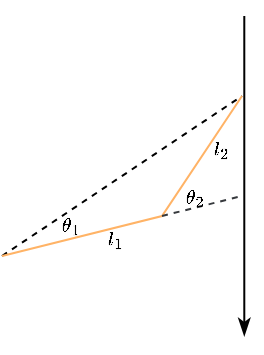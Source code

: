 <mxfile version="26.0.5">
  <diagram name="Page-1" id="A0fyHJ-GrXDfwnFxF8Re">
    <mxGraphModel dx="546" dy="651" grid="1" gridSize="10" guides="1" tooltips="1" connect="1" arrows="1" fold="1" page="1" pageScale="1" pageWidth="827" pageHeight="1169" math="1" shadow="0">
      <root>
        <mxCell id="0" />
        <mxCell id="1" parent="0" />
        <mxCell id="0nwcVcElCAd780YRcSAK-1" value="" style="endArrow=none;html=1;rounded=0;startArrow=classicThin;startFill=1;" edge="1" parent="1">
          <mxGeometry width="50" height="50" relative="1" as="geometry">
            <mxPoint x="361.143" y="640" as="sourcePoint" />
            <mxPoint x="361.143" y="480" as="targetPoint" />
          </mxGeometry>
        </mxCell>
        <mxCell id="0nwcVcElCAd780YRcSAK-4" value="" style="endArrow=none;html=1;rounded=0;dashed=1;" edge="1" parent="1">
          <mxGeometry width="50" height="50" relative="1" as="geometry">
            <mxPoint x="240" y="600" as="sourcePoint" />
            <mxPoint x="360" y="520" as="targetPoint" />
          </mxGeometry>
        </mxCell>
        <mxCell id="0nwcVcElCAd780YRcSAK-5" value="" style="endArrow=none;html=1;rounded=0;fillColor=#ffcc99;strokeColor=#FFB366;" edge="1" parent="1">
          <mxGeometry width="50" height="50" relative="1" as="geometry">
            <mxPoint x="240" y="600" as="sourcePoint" />
            <mxPoint x="360" y="520" as="targetPoint" />
            <Array as="points">
              <mxPoint x="320" y="580" />
            </Array>
          </mxGeometry>
        </mxCell>
        <mxCell id="0nwcVcElCAd780YRcSAK-6" value="" style="endArrow=none;html=1;rounded=0;dashed=1;strokeWidth=1;fillColor=#eeeeee;strokeColor=#36393d;" edge="1" parent="1">
          <mxGeometry width="50" height="50" relative="1" as="geometry">
            <mxPoint x="320" y="580" as="sourcePoint" />
            <mxPoint x="360" y="570" as="targetPoint" />
          </mxGeometry>
        </mxCell>
        <mxCell id="0nwcVcElCAd780YRcSAK-7" value="&lt;font style=&quot;font-size: 8px;&quot;&gt;$$\theta_2$$&lt;/font&gt;" style="text;html=1;align=center;verticalAlign=middle;whiteSpace=wrap;rounded=0;direction=west;flipV=0;flipH=0;" vertex="1" parent="1">
          <mxGeometry x="330" y="564" width="13" height="13" as="geometry" />
        </mxCell>
        <mxCell id="0nwcVcElCAd780YRcSAK-8" value="&lt;font style=&quot;font-size: 8px;&quot;&gt;$$\theta_1$$&lt;/font&gt;" style="text;html=1;align=center;verticalAlign=middle;whiteSpace=wrap;rounded=0;direction=west;flipV=0;flipH=0;" vertex="1" parent="1">
          <mxGeometry x="270" y="578" width="10" height="13" as="geometry" />
        </mxCell>
        <mxCell id="0nwcVcElCAd780YRcSAK-13" value="&lt;font style=&quot;font-size: 8px;&quot;&gt;$$l_2$$&lt;/font&gt;" style="text;html=1;align=center;verticalAlign=middle;whiteSpace=wrap;rounded=0;direction=west;flipV=0;flipH=0;" vertex="1" parent="1">
          <mxGeometry x="343" y="540" width="13" height="13" as="geometry" />
        </mxCell>
        <mxCell id="0nwcVcElCAd780YRcSAK-14" value="&lt;font style=&quot;font-size: 8px;&quot;&gt;$$l_1$$&lt;/font&gt;" style="text;html=1;align=center;verticalAlign=middle;whiteSpace=wrap;rounded=0;direction=west;flipV=0;flipH=0;" vertex="1" parent="1">
          <mxGeometry x="290" y="585" width="13" height="13" as="geometry" />
        </mxCell>
      </root>
    </mxGraphModel>
  </diagram>
</mxfile>
